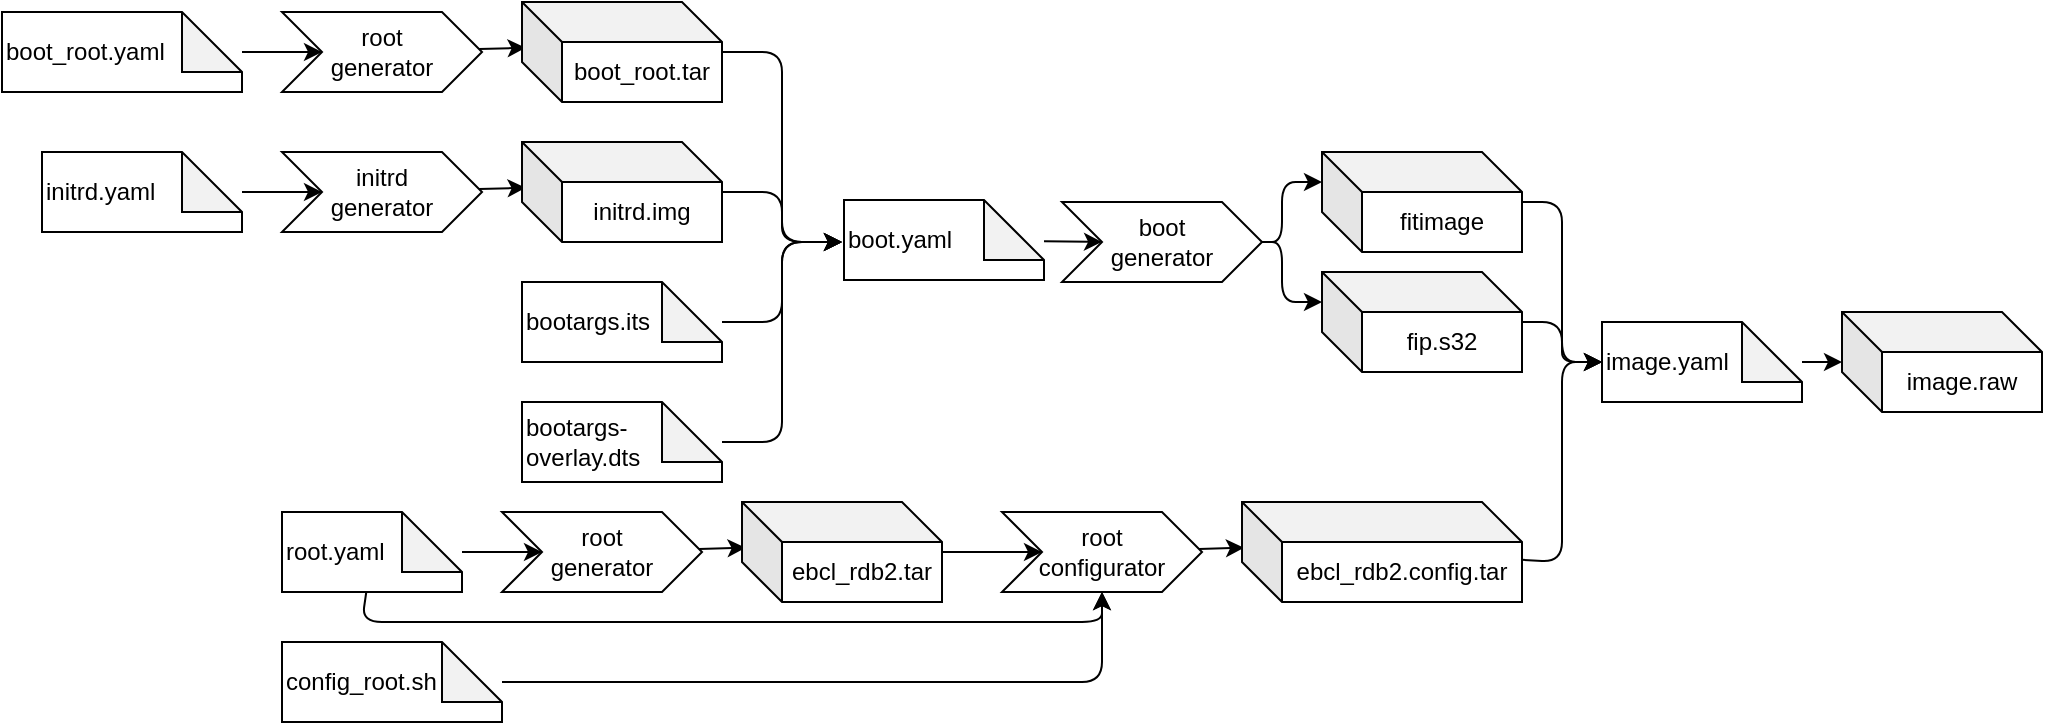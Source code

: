 <mxfile scale="3" border="0">
    <diagram id="tkO2ZHMJw7AgaGIHOpt5" name="Page-1">
        <mxGraphModel dx="1162" dy="482" grid="1" gridSize="10" guides="1" tooltips="1" connect="1" arrows="1" fold="1" page="1" pageScale="1" pageWidth="850" pageHeight="1100" background="#FFFFFF" math="0" shadow="0">
            <root>
                <mxCell id="0"/>
                <mxCell id="1" parent="0"/>
                <mxCell id="7" style="edgeStyle=none;html=1;entryX=0.018;entryY=0.457;entryDx=0;entryDy=0;entryPerimeter=0;" parent="1" source="2" target="6" edge="1">
                    <mxGeometry relative="1" as="geometry"/>
                </mxCell>
                <mxCell id="2" value="root&lt;br&gt;generator" style="shape=step;perimeter=stepPerimeter;whiteSpace=wrap;html=1;fixedSize=1;" parent="1" vertex="1">
                    <mxGeometry x="140" y="45" width="100" height="40" as="geometry"/>
                </mxCell>
                <mxCell id="5" style="edgeStyle=none;html=1;entryX=0;entryY=0.5;entryDx=0;entryDy=0;" parent="1" source="3" target="2" edge="1">
                    <mxGeometry relative="1" as="geometry"/>
                </mxCell>
                <mxCell id="3" value="boot_root.yaml" style="shape=note;whiteSpace=wrap;html=1;backgroundOutline=1;darkOpacity=0.05;align=left;" parent="1" vertex="1">
                    <mxGeometry y="45" width="120" height="40" as="geometry"/>
                </mxCell>
                <mxCell id="17" style="edgeStyle=none;html=1;" parent="1" source="6" edge="1">
                    <mxGeometry relative="1" as="geometry">
                        <Array as="points">
                            <mxPoint x="390" y="65"/>
                            <mxPoint x="390" y="160"/>
                        </Array>
                        <mxPoint x="420" y="160" as="targetPoint"/>
                    </mxGeometry>
                </mxCell>
                <mxCell id="6" value="boot_root.tar" style="shape=cube;whiteSpace=wrap;html=1;boundedLbl=1;backgroundOutline=1;darkOpacity=0.05;darkOpacity2=0.1;" parent="1" vertex="1">
                    <mxGeometry x="260" y="40" width="100" height="50" as="geometry"/>
                </mxCell>
                <mxCell id="8" style="edgeStyle=none;html=1;entryX=0.018;entryY=0.457;entryDx=0;entryDy=0;entryPerimeter=0;" parent="1" source="9" target="12" edge="1">
                    <mxGeometry relative="1" as="geometry"/>
                </mxCell>
                <mxCell id="9" value="initrd&lt;br&gt;generator" style="shape=step;perimeter=stepPerimeter;whiteSpace=wrap;html=1;fixedSize=1;" parent="1" vertex="1">
                    <mxGeometry x="140" y="115" width="100" height="40" as="geometry"/>
                </mxCell>
                <mxCell id="10" style="edgeStyle=none;html=1;entryX=0;entryY=0.5;entryDx=0;entryDy=0;" parent="1" source="11" target="9" edge="1">
                    <mxGeometry relative="1" as="geometry"/>
                </mxCell>
                <mxCell id="11" value="initrd.yaml" style="shape=note;whiteSpace=wrap;html=1;backgroundOutline=1;darkOpacity=0.05;align=left;" parent="1" vertex="1">
                    <mxGeometry x="20" y="115" width="100" height="40" as="geometry"/>
                </mxCell>
                <mxCell id="18" style="edgeStyle=none;html=1;" parent="1" source="12" edge="1">
                    <mxGeometry relative="1" as="geometry">
                        <mxPoint x="420" y="160" as="targetPoint"/>
                        <Array as="points">
                            <mxPoint x="390" y="135"/>
                            <mxPoint x="390" y="160"/>
                        </Array>
                    </mxGeometry>
                </mxCell>
                <mxCell id="12" value="initrd.img" style="shape=cube;whiteSpace=wrap;html=1;boundedLbl=1;backgroundOutline=1;darkOpacity=0.05;darkOpacity2=0.1;" parent="1" vertex="1">
                    <mxGeometry x="260" y="110" width="100" height="50" as="geometry"/>
                </mxCell>
                <mxCell id="19" style="edgeStyle=none;html=1;" parent="1" source="13" edge="1">
                    <mxGeometry relative="1" as="geometry">
                        <Array as="points">
                            <mxPoint x="390" y="200"/>
                            <mxPoint x="390" y="160"/>
                        </Array>
                        <mxPoint x="420" y="160" as="targetPoint"/>
                    </mxGeometry>
                </mxCell>
                <mxCell id="13" value="bootargs.its" style="shape=note;whiteSpace=wrap;html=1;backgroundOutline=1;darkOpacity=0.05;align=left;" parent="1" vertex="1">
                    <mxGeometry x="260" y="180" width="100" height="40" as="geometry"/>
                </mxCell>
                <mxCell id="20" style="edgeStyle=none;html=1;" parent="1" source="14" edge="1">
                    <mxGeometry relative="1" as="geometry">
                        <Array as="points">
                            <mxPoint x="390" y="260"/>
                            <mxPoint x="390" y="160"/>
                        </Array>
                        <mxPoint x="420" y="160" as="targetPoint"/>
                    </mxGeometry>
                </mxCell>
                <mxCell id="14" value="bootargs-overlay.dts" style="shape=note;whiteSpace=wrap;html=1;backgroundOutline=1;darkOpacity=0.05;align=left;" parent="1" vertex="1">
                    <mxGeometry x="260" y="240" width="100" height="40" as="geometry"/>
                </mxCell>
                <mxCell id="23" style="edgeStyle=none;html=1;entryX=0;entryY=0;entryDx=0;entryDy=15;entryPerimeter=0;" parent="1" source="15" target="21" edge="1">
                    <mxGeometry relative="1" as="geometry">
                        <Array as="points">
                            <mxPoint x="640" y="160"/>
                            <mxPoint x="640" y="130"/>
                        </Array>
                    </mxGeometry>
                </mxCell>
                <mxCell id="24" style="edgeStyle=none;html=1;entryX=0;entryY=0;entryDx=0;entryDy=15;entryPerimeter=0;" parent="1" source="15" target="22" edge="1">
                    <mxGeometry relative="1" as="geometry">
                        <Array as="points">
                            <mxPoint x="640" y="160"/>
                            <mxPoint x="640" y="190"/>
                        </Array>
                    </mxGeometry>
                </mxCell>
                <mxCell id="15" value="boot&lt;br&gt;generator" style="shape=step;perimeter=stepPerimeter;whiteSpace=wrap;html=1;fixedSize=1;" parent="1" vertex="1">
                    <mxGeometry x="530" y="140" width="100" height="40" as="geometry"/>
                </mxCell>
                <mxCell id="40" style="edgeStyle=none;html=1;entryX=0;entryY=0.5;entryDx=0;entryDy=0;entryPerimeter=0;" edge="1" parent="1" source="21" target="39">
                    <mxGeometry relative="1" as="geometry">
                        <Array as="points">
                            <mxPoint x="780" y="140"/>
                            <mxPoint x="780" y="220"/>
                        </Array>
                    </mxGeometry>
                </mxCell>
                <mxCell id="21" value="fitimage" style="shape=cube;whiteSpace=wrap;html=1;boundedLbl=1;backgroundOutline=1;darkOpacity=0.05;darkOpacity2=0.1;" parent="1" vertex="1">
                    <mxGeometry x="660" y="115" width="100" height="50" as="geometry"/>
                </mxCell>
                <mxCell id="41" style="edgeStyle=none;html=1;entryX=0;entryY=0.5;entryDx=0;entryDy=0;entryPerimeter=0;" edge="1" parent="1" source="22" target="39">
                    <mxGeometry relative="1" as="geometry">
                        <Array as="points">
                            <mxPoint x="780" y="200"/>
                            <mxPoint x="780" y="220"/>
                        </Array>
                    </mxGeometry>
                </mxCell>
                <mxCell id="22" value="fip.s32" style="shape=cube;whiteSpace=wrap;html=1;boundedLbl=1;backgroundOutline=1;darkOpacity=0.05;darkOpacity2=0.1;" parent="1" vertex="1">
                    <mxGeometry x="660" y="175" width="100" height="50" as="geometry"/>
                </mxCell>
                <mxCell id="27" style="edgeStyle=none;html=1;entryX=0;entryY=0.5;entryDx=0;entryDy=0;" parent="1" source="25" target="15" edge="1">
                    <mxGeometry relative="1" as="geometry"/>
                </mxCell>
                <mxCell id="25" value="boot.yaml" style="shape=note;whiteSpace=wrap;html=1;backgroundOutline=1;darkOpacity=0.05;align=left;" parent="1" vertex="1">
                    <mxGeometry x="421" y="139" width="100" height="40" as="geometry"/>
                </mxCell>
                <mxCell id="28" style="edgeStyle=none;html=1;entryX=0.018;entryY=0.457;entryDx=0;entryDy=0;entryPerimeter=0;" edge="1" parent="1" source="29" target="32">
                    <mxGeometry relative="1" as="geometry"/>
                </mxCell>
                <mxCell id="29" value="root&lt;br&gt;generator" style="shape=step;perimeter=stepPerimeter;whiteSpace=wrap;html=1;fixedSize=1;" vertex="1" parent="1">
                    <mxGeometry x="250" y="295" width="100" height="40" as="geometry"/>
                </mxCell>
                <mxCell id="30" style="edgeStyle=none;html=1;entryX=0;entryY=0.5;entryDx=0;entryDy=0;" edge="1" parent="1" source="31" target="29">
                    <mxGeometry relative="1" as="geometry"/>
                </mxCell>
                <mxCell id="35" style="edgeStyle=none;html=1;entryX=0.5;entryY=1;entryDx=0;entryDy=0;" edge="1" parent="1" source="31" target="33">
                    <mxGeometry relative="1" as="geometry">
                        <Array as="points">
                            <mxPoint x="180" y="350"/>
                            <mxPoint x="550" y="350"/>
                        </Array>
                    </mxGeometry>
                </mxCell>
                <mxCell id="31" value="root.yaml" style="shape=note;whiteSpace=wrap;html=1;backgroundOutline=1;darkOpacity=0.05;align=left;" vertex="1" parent="1">
                    <mxGeometry x="140" y="295" width="90" height="40" as="geometry"/>
                </mxCell>
                <mxCell id="34" style="edgeStyle=none;html=1;entryX=0;entryY=0.5;entryDx=0;entryDy=0;" edge="1" parent="1" source="32" target="33">
                    <mxGeometry relative="1" as="geometry"/>
                </mxCell>
                <mxCell id="32" value="ebcl_rdb2.tar" style="shape=cube;whiteSpace=wrap;html=1;boundedLbl=1;backgroundOutline=1;darkOpacity=0.05;darkOpacity2=0.1;" vertex="1" parent="1">
                    <mxGeometry x="370" y="290" width="100" height="50" as="geometry"/>
                </mxCell>
                <mxCell id="38" style="edgeStyle=none;html=1;entryX=0.007;entryY=0.457;entryDx=0;entryDy=0;entryPerimeter=0;" edge="1" parent="1" source="33" target="36">
                    <mxGeometry relative="1" as="geometry"/>
                </mxCell>
                <mxCell id="33" value="root&lt;br&gt;configurator" style="shape=step;perimeter=stepPerimeter;whiteSpace=wrap;html=1;fixedSize=1;" vertex="1" parent="1">
                    <mxGeometry x="500" y="295" width="100" height="40" as="geometry"/>
                </mxCell>
                <mxCell id="42" style="edgeStyle=none;html=1;entryX=0;entryY=0.5;entryDx=0;entryDy=0;entryPerimeter=0;" edge="1" parent="1" source="36" target="39">
                    <mxGeometry relative="1" as="geometry">
                        <Array as="points">
                            <mxPoint x="780" y="320"/>
                            <mxPoint x="780" y="220"/>
                        </Array>
                    </mxGeometry>
                </mxCell>
                <mxCell id="36" value="ebcl_rdb2.config.tar" style="shape=cube;whiteSpace=wrap;html=1;boundedLbl=1;backgroundOutline=1;darkOpacity=0.05;darkOpacity2=0.1;" vertex="1" parent="1">
                    <mxGeometry x="620" y="290" width="140" height="50" as="geometry"/>
                </mxCell>
                <mxCell id="44" style="edgeStyle=none;html=1;" edge="1" parent="1" source="39" target="43">
                    <mxGeometry relative="1" as="geometry"/>
                </mxCell>
                <mxCell id="39" value="image.yaml" style="shape=note;whiteSpace=wrap;html=1;backgroundOutline=1;darkOpacity=0.05;align=left;" vertex="1" parent="1">
                    <mxGeometry x="800" y="200" width="100" height="40" as="geometry"/>
                </mxCell>
                <mxCell id="43" value="image.raw" style="shape=cube;whiteSpace=wrap;html=1;boundedLbl=1;backgroundOutline=1;darkOpacity=0.05;darkOpacity2=0.1;" vertex="1" parent="1">
                    <mxGeometry x="920" y="195" width="100" height="50" as="geometry"/>
                </mxCell>
                <mxCell id="46" style="edgeStyle=none;html=1;entryX=0.5;entryY=1;entryDx=0;entryDy=0;" edge="1" parent="1" source="45" target="33">
                    <mxGeometry relative="1" as="geometry">
                        <Array as="points">
                            <mxPoint x="550" y="380"/>
                        </Array>
                    </mxGeometry>
                </mxCell>
                <mxCell id="45" value="config_root.sh" style="shape=note;whiteSpace=wrap;html=1;backgroundOutline=1;darkOpacity=0.05;align=left;" vertex="1" parent="1">
                    <mxGeometry x="140" y="360" width="110" height="40" as="geometry"/>
                </mxCell>
            </root>
        </mxGraphModel>
    </diagram>
</mxfile>

